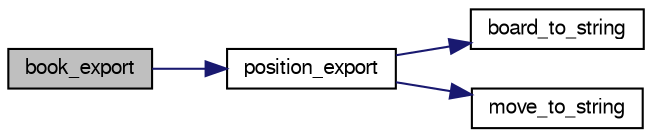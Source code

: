 digraph "book_export"
{
 // LATEX_PDF_SIZE
  bgcolor="transparent";
  edge [fontname="FreeSans",fontsize="10",labelfontname="FreeSans",labelfontsize="10"];
  node [fontname="FreeSans",fontsize="10",shape=record];
  rankdir="LR";
  Node1 [label="book_export",height=0.2,width=0.4,color="black", fillcolor="grey75", style="filled", fontcolor="black",tooltip="Export an opening book."];
  Node1 -> Node2 [color="midnightblue",fontsize="10",style="solid",fontname="FreeSans"];
  Node2 [label="position_export",height=0.2,width=0.4,color="black",URL="$book_8c.html#a23e6bb5a1180bb2603a0af6a1b645d15",tooltip="write a position."];
  Node2 -> Node3 [color="midnightblue",fontsize="10",style="solid",fontname="FreeSans"];
  Node3 [label="board_to_string",height=0.2,width=0.4,color="black",URL="$board_8c.html#a5f43645a89dd567f64bc91de6fed5b5a",tooltip="convert the to a compact string."];
  Node2 -> Node4 [color="midnightblue",fontsize="10",style="solid",fontname="FreeSans"];
  Node4 [label="move_to_string",height=0.2,width=0.4,color="black",URL="$move_8c.html#a5d61a3318dc80a3171250974a921055d",tooltip="Print out a move."];
}
